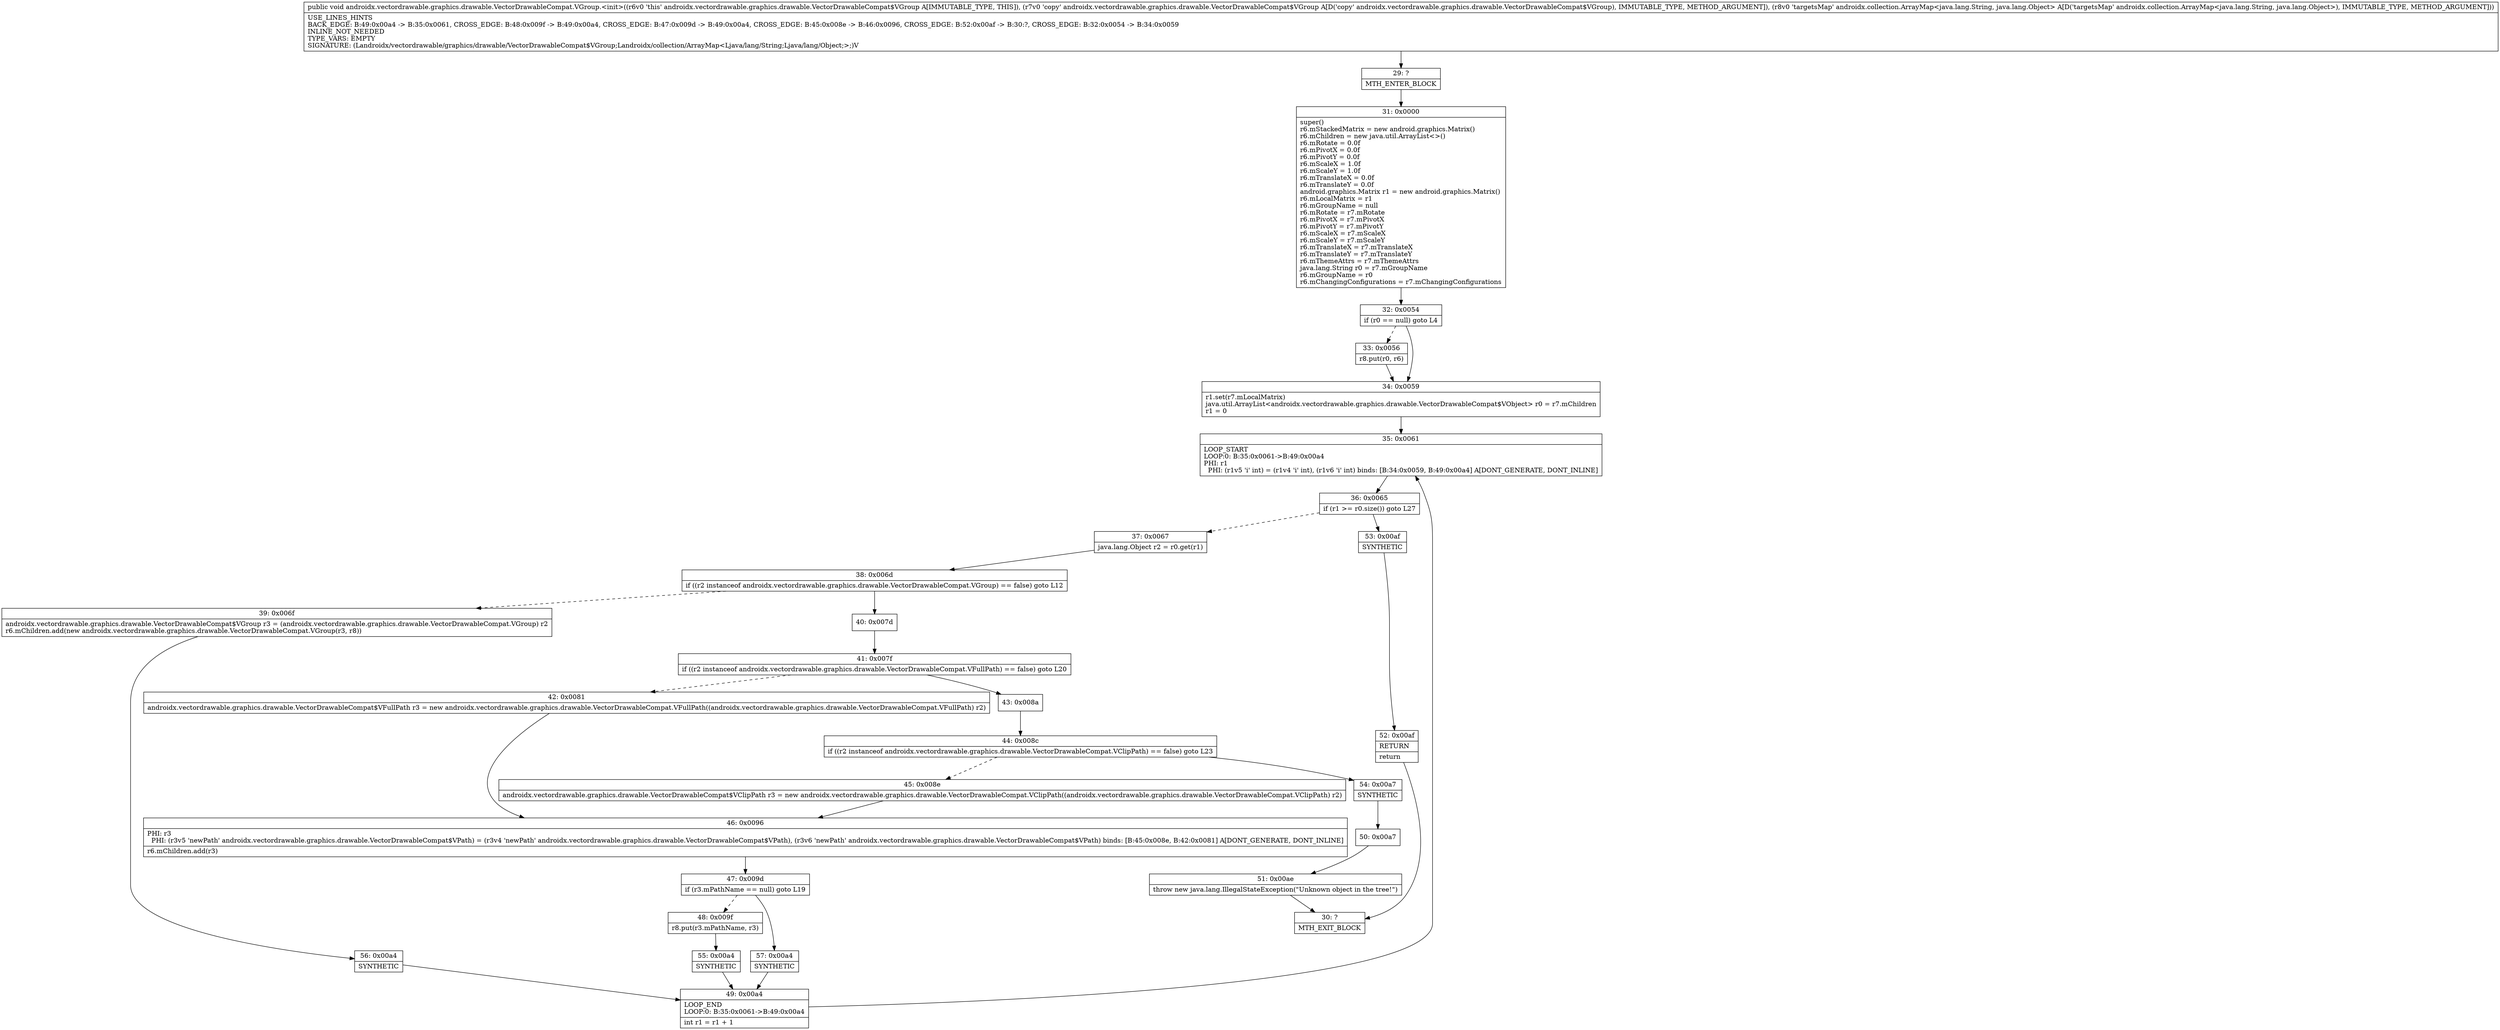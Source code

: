 digraph "CFG forandroidx.vectordrawable.graphics.drawable.VectorDrawableCompat.VGroup.\<init\>(Landroidx\/vectordrawable\/graphics\/drawable\/VectorDrawableCompat$VGroup;Landroidx\/collection\/ArrayMap;)V" {
Node_29 [shape=record,label="{29\:\ ?|MTH_ENTER_BLOCK\l}"];
Node_31 [shape=record,label="{31\:\ 0x0000|super()\lr6.mStackedMatrix = new android.graphics.Matrix()\lr6.mChildren = new java.util.ArrayList\<\>()\lr6.mRotate = 0.0f\lr6.mPivotX = 0.0f\lr6.mPivotY = 0.0f\lr6.mScaleX = 1.0f\lr6.mScaleY = 1.0f\lr6.mTranslateX = 0.0f\lr6.mTranslateY = 0.0f\landroid.graphics.Matrix r1 = new android.graphics.Matrix()\lr6.mLocalMatrix = r1\lr6.mGroupName = null\lr6.mRotate = r7.mRotate\lr6.mPivotX = r7.mPivotX\lr6.mPivotY = r7.mPivotY\lr6.mScaleX = r7.mScaleX\lr6.mScaleY = r7.mScaleY\lr6.mTranslateX = r7.mTranslateX\lr6.mTranslateY = r7.mTranslateY\lr6.mThemeAttrs = r7.mThemeAttrs\ljava.lang.String r0 = r7.mGroupName\lr6.mGroupName = r0\lr6.mChangingConfigurations = r7.mChangingConfigurations\l}"];
Node_32 [shape=record,label="{32\:\ 0x0054|if (r0 == null) goto L4\l}"];
Node_33 [shape=record,label="{33\:\ 0x0056|r8.put(r0, r6)\l}"];
Node_34 [shape=record,label="{34\:\ 0x0059|r1.set(r7.mLocalMatrix)\ljava.util.ArrayList\<androidx.vectordrawable.graphics.drawable.VectorDrawableCompat$VObject\> r0 = r7.mChildren\lr1 = 0\l}"];
Node_35 [shape=record,label="{35\:\ 0x0061|LOOP_START\lLOOP:0: B:35:0x0061\-\>B:49:0x00a4\lPHI: r1 \l  PHI: (r1v5 'i' int) = (r1v4 'i' int), (r1v6 'i' int) binds: [B:34:0x0059, B:49:0x00a4] A[DONT_GENERATE, DONT_INLINE]\l}"];
Node_36 [shape=record,label="{36\:\ 0x0065|if (r1 \>= r0.size()) goto L27\l}"];
Node_37 [shape=record,label="{37\:\ 0x0067|java.lang.Object r2 = r0.get(r1)\l}"];
Node_38 [shape=record,label="{38\:\ 0x006d|if ((r2 instanceof androidx.vectordrawable.graphics.drawable.VectorDrawableCompat.VGroup) == false) goto L12\l}"];
Node_39 [shape=record,label="{39\:\ 0x006f|androidx.vectordrawable.graphics.drawable.VectorDrawableCompat$VGroup r3 = (androidx.vectordrawable.graphics.drawable.VectorDrawableCompat.VGroup) r2\lr6.mChildren.add(new androidx.vectordrawable.graphics.drawable.VectorDrawableCompat.VGroup(r3, r8))\l}"];
Node_56 [shape=record,label="{56\:\ 0x00a4|SYNTHETIC\l}"];
Node_49 [shape=record,label="{49\:\ 0x00a4|LOOP_END\lLOOP:0: B:35:0x0061\-\>B:49:0x00a4\l|int r1 = r1 + 1\l}"];
Node_40 [shape=record,label="{40\:\ 0x007d}"];
Node_41 [shape=record,label="{41\:\ 0x007f|if ((r2 instanceof androidx.vectordrawable.graphics.drawable.VectorDrawableCompat.VFullPath) == false) goto L20\l}"];
Node_42 [shape=record,label="{42\:\ 0x0081|androidx.vectordrawable.graphics.drawable.VectorDrawableCompat$VFullPath r3 = new androidx.vectordrawable.graphics.drawable.VectorDrawableCompat.VFullPath((androidx.vectordrawable.graphics.drawable.VectorDrawableCompat.VFullPath) r2)\l}"];
Node_46 [shape=record,label="{46\:\ 0x0096|PHI: r3 \l  PHI: (r3v5 'newPath' androidx.vectordrawable.graphics.drawable.VectorDrawableCompat$VPath) = (r3v4 'newPath' androidx.vectordrawable.graphics.drawable.VectorDrawableCompat$VPath), (r3v6 'newPath' androidx.vectordrawable.graphics.drawable.VectorDrawableCompat$VPath) binds: [B:45:0x008e, B:42:0x0081] A[DONT_GENERATE, DONT_INLINE]\l|r6.mChildren.add(r3)\l}"];
Node_47 [shape=record,label="{47\:\ 0x009d|if (r3.mPathName == null) goto L19\l}"];
Node_48 [shape=record,label="{48\:\ 0x009f|r8.put(r3.mPathName, r3)\l}"];
Node_55 [shape=record,label="{55\:\ 0x00a4|SYNTHETIC\l}"];
Node_57 [shape=record,label="{57\:\ 0x00a4|SYNTHETIC\l}"];
Node_43 [shape=record,label="{43\:\ 0x008a}"];
Node_44 [shape=record,label="{44\:\ 0x008c|if ((r2 instanceof androidx.vectordrawable.graphics.drawable.VectorDrawableCompat.VClipPath) == false) goto L23\l}"];
Node_45 [shape=record,label="{45\:\ 0x008e|androidx.vectordrawable.graphics.drawable.VectorDrawableCompat$VClipPath r3 = new androidx.vectordrawable.graphics.drawable.VectorDrawableCompat.VClipPath((androidx.vectordrawable.graphics.drawable.VectorDrawableCompat.VClipPath) r2)\l}"];
Node_54 [shape=record,label="{54\:\ 0x00a7|SYNTHETIC\l}"];
Node_50 [shape=record,label="{50\:\ 0x00a7}"];
Node_51 [shape=record,label="{51\:\ 0x00ae|throw new java.lang.IllegalStateException(\"Unknown object in the tree!\")\l}"];
Node_30 [shape=record,label="{30\:\ ?|MTH_EXIT_BLOCK\l}"];
Node_53 [shape=record,label="{53\:\ 0x00af|SYNTHETIC\l}"];
Node_52 [shape=record,label="{52\:\ 0x00af|RETURN\l|return\l}"];
MethodNode[shape=record,label="{public void androidx.vectordrawable.graphics.drawable.VectorDrawableCompat.VGroup.\<init\>((r6v0 'this' androidx.vectordrawable.graphics.drawable.VectorDrawableCompat$VGroup A[IMMUTABLE_TYPE, THIS]), (r7v0 'copy' androidx.vectordrawable.graphics.drawable.VectorDrawableCompat$VGroup A[D('copy' androidx.vectordrawable.graphics.drawable.VectorDrawableCompat$VGroup), IMMUTABLE_TYPE, METHOD_ARGUMENT]), (r8v0 'targetsMap' androidx.collection.ArrayMap\<java.lang.String, java.lang.Object\> A[D('targetsMap' androidx.collection.ArrayMap\<java.lang.String, java.lang.Object\>), IMMUTABLE_TYPE, METHOD_ARGUMENT]))  | USE_LINES_HINTS\lBACK_EDGE: B:49:0x00a4 \-\> B:35:0x0061, CROSS_EDGE: B:48:0x009f \-\> B:49:0x00a4, CROSS_EDGE: B:47:0x009d \-\> B:49:0x00a4, CROSS_EDGE: B:45:0x008e \-\> B:46:0x0096, CROSS_EDGE: B:52:0x00af \-\> B:30:?, CROSS_EDGE: B:32:0x0054 \-\> B:34:0x0059\lINLINE_NOT_NEEDED\lTYPE_VARS: EMPTY\lSIGNATURE: (Landroidx\/vectordrawable\/graphics\/drawable\/VectorDrawableCompat$VGroup;Landroidx\/collection\/ArrayMap\<Ljava\/lang\/String;Ljava\/lang\/Object;\>;)V\l}"];
MethodNode -> Node_29;Node_29 -> Node_31;
Node_31 -> Node_32;
Node_32 -> Node_33[style=dashed];
Node_32 -> Node_34;
Node_33 -> Node_34;
Node_34 -> Node_35;
Node_35 -> Node_36;
Node_36 -> Node_37[style=dashed];
Node_36 -> Node_53;
Node_37 -> Node_38;
Node_38 -> Node_39[style=dashed];
Node_38 -> Node_40;
Node_39 -> Node_56;
Node_56 -> Node_49;
Node_49 -> Node_35;
Node_40 -> Node_41;
Node_41 -> Node_42[style=dashed];
Node_41 -> Node_43;
Node_42 -> Node_46;
Node_46 -> Node_47;
Node_47 -> Node_48[style=dashed];
Node_47 -> Node_57;
Node_48 -> Node_55;
Node_55 -> Node_49;
Node_57 -> Node_49;
Node_43 -> Node_44;
Node_44 -> Node_45[style=dashed];
Node_44 -> Node_54;
Node_45 -> Node_46;
Node_54 -> Node_50;
Node_50 -> Node_51;
Node_51 -> Node_30;
Node_53 -> Node_52;
Node_52 -> Node_30;
}

